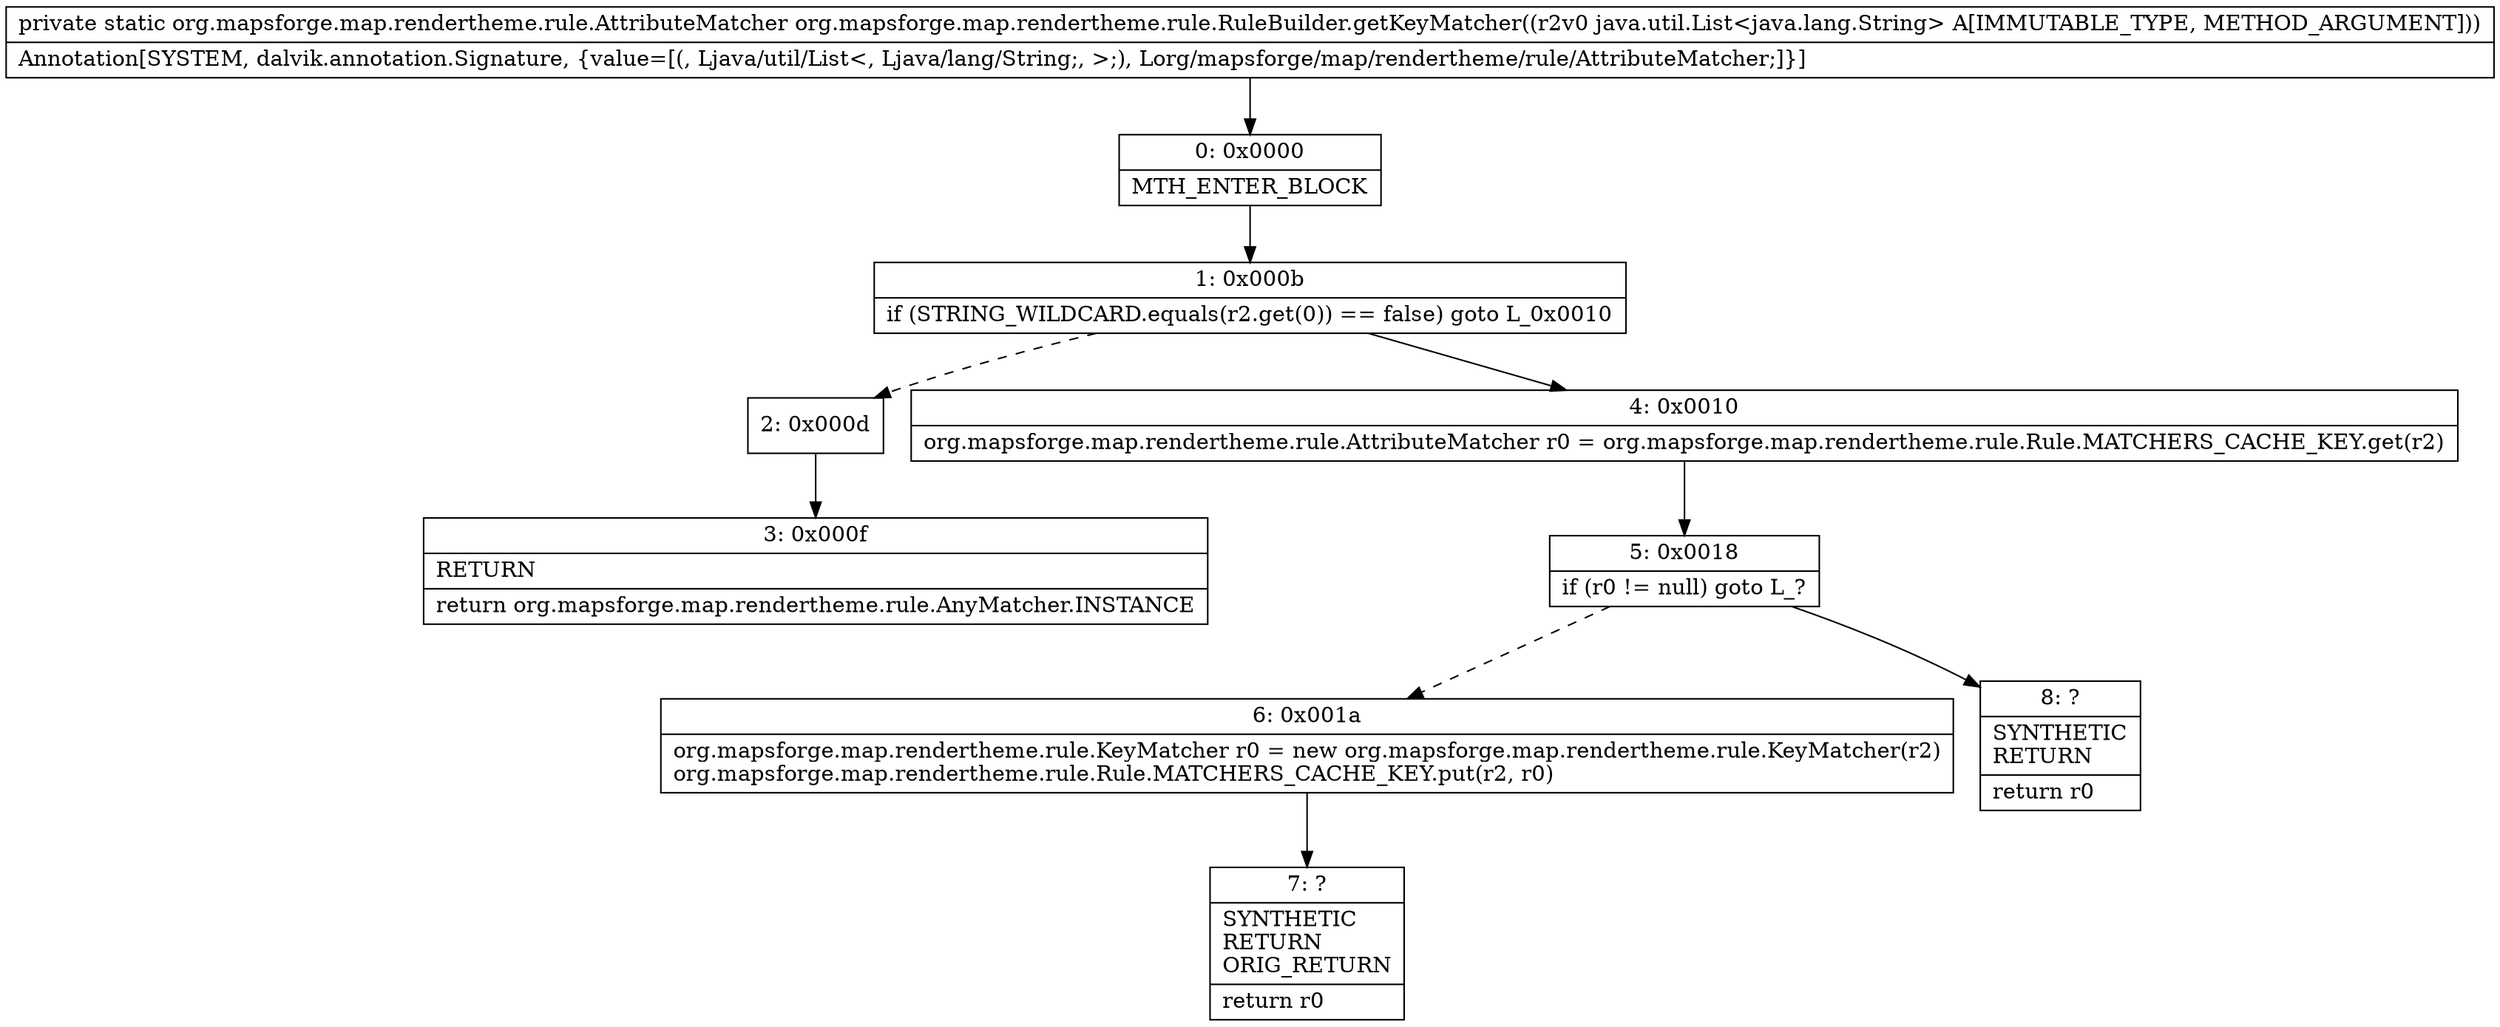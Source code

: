 digraph "CFG fororg.mapsforge.map.rendertheme.rule.RuleBuilder.getKeyMatcher(Ljava\/util\/List;)Lorg\/mapsforge\/map\/rendertheme\/rule\/AttributeMatcher;" {
Node_0 [shape=record,label="{0\:\ 0x0000|MTH_ENTER_BLOCK\l}"];
Node_1 [shape=record,label="{1\:\ 0x000b|if (STRING_WILDCARD.equals(r2.get(0)) == false) goto L_0x0010\l}"];
Node_2 [shape=record,label="{2\:\ 0x000d}"];
Node_3 [shape=record,label="{3\:\ 0x000f|RETURN\l|return org.mapsforge.map.rendertheme.rule.AnyMatcher.INSTANCE\l}"];
Node_4 [shape=record,label="{4\:\ 0x0010|org.mapsforge.map.rendertheme.rule.AttributeMatcher r0 = org.mapsforge.map.rendertheme.rule.Rule.MATCHERS_CACHE_KEY.get(r2)\l}"];
Node_5 [shape=record,label="{5\:\ 0x0018|if (r0 != null) goto L_?\l}"];
Node_6 [shape=record,label="{6\:\ 0x001a|org.mapsforge.map.rendertheme.rule.KeyMatcher r0 = new org.mapsforge.map.rendertheme.rule.KeyMatcher(r2)\lorg.mapsforge.map.rendertheme.rule.Rule.MATCHERS_CACHE_KEY.put(r2, r0)\l}"];
Node_7 [shape=record,label="{7\:\ ?|SYNTHETIC\lRETURN\lORIG_RETURN\l|return r0\l}"];
Node_8 [shape=record,label="{8\:\ ?|SYNTHETIC\lRETURN\l|return r0\l}"];
MethodNode[shape=record,label="{private static org.mapsforge.map.rendertheme.rule.AttributeMatcher org.mapsforge.map.rendertheme.rule.RuleBuilder.getKeyMatcher((r2v0 java.util.List\<java.lang.String\> A[IMMUTABLE_TYPE, METHOD_ARGUMENT]))  | Annotation[SYSTEM, dalvik.annotation.Signature, \{value=[(, Ljava\/util\/List\<, Ljava\/lang\/String;, \>;), Lorg\/mapsforge\/map\/rendertheme\/rule\/AttributeMatcher;]\}]\l}"];
MethodNode -> Node_0;
Node_0 -> Node_1;
Node_1 -> Node_2[style=dashed];
Node_1 -> Node_4;
Node_2 -> Node_3;
Node_4 -> Node_5;
Node_5 -> Node_6[style=dashed];
Node_5 -> Node_8;
Node_6 -> Node_7;
}

